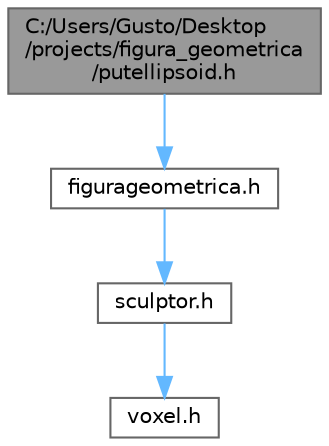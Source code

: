 digraph "C:/Users/Gusto/Desktop/projects/figura_geometrica/putellipsoid.h"
{
 // LATEX_PDF_SIZE
  bgcolor="transparent";
  edge [fontname=Helvetica,fontsize=10,labelfontname=Helvetica,labelfontsize=10];
  node [fontname=Helvetica,fontsize=10,shape=box,height=0.2,width=0.4];
  Node1 [id="Node000001",label="C:/Users/Gusto/Desktop\l/projects/figura_geometrica\l/putellipsoid.h",height=0.2,width=0.4,color="gray40", fillcolor="grey60", style="filled", fontcolor="black",tooltip=" "];
  Node1 -> Node2 [id="edge4_Node000001_Node000002",color="steelblue1",style="solid",tooltip=" "];
  Node2 [id="Node000002",label="figurageometrica.h",height=0.2,width=0.4,color="grey40", fillcolor="white", style="filled",URL="$figurageometrica_8h.html",tooltip=" "];
  Node2 -> Node3 [id="edge5_Node000002_Node000003",color="steelblue1",style="solid",tooltip=" "];
  Node3 [id="Node000003",label="sculptor.h",height=0.2,width=0.4,color="grey40", fillcolor="white", style="filled",URL="$sculptor_8h.html",tooltip=" "];
  Node3 -> Node4 [id="edge6_Node000003_Node000004",color="steelblue1",style="solid",tooltip=" "];
  Node4 [id="Node000004",label="voxel.h",height=0.2,width=0.4,color="grey40", fillcolor="white", style="filled",URL="$voxel_8h.html",tooltip=" "];
}
